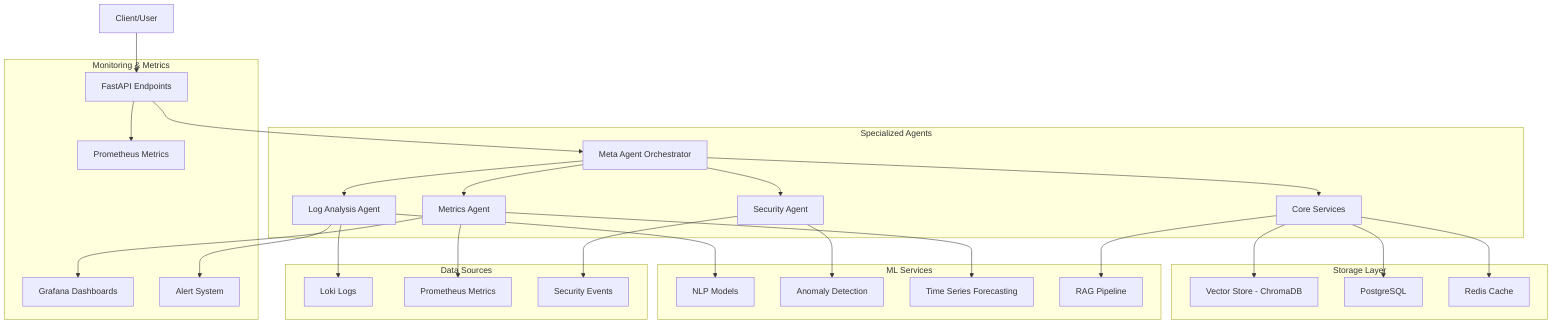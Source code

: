 graph TB
    User[Client/User] --> API[FastAPI Endpoints]
    API --> MetaAgent[Meta Agent Orchestrator]
    
    subgraph Agents[Specialized Agents]
        MetaAgent --> LogAgent[Log Analysis Agent]
        MetaAgent --> SecurityAgent[Security Agent]
        MetaAgent --> MetricsAgent[Metrics Agent]
        MetaAgent --> CoreAgent[Core Services]
    end
    
    subgraph DataSources[Data Sources]
        LogAgent --> Loki[Loki Logs]
        MetricsAgent --> Prometheus[Prometheus Metrics]
        SecurityAgent --> SecurityLogs[Security Events]
    end
    
    subgraph Storage[Storage Layer]
        CoreAgent --> ChromaDB[Vector Store - ChromaDB]
        CoreAgent --> PostgreSQL[PostgreSQL]
        CoreAgent --> Redis[Redis Cache]
    end
    
    subgraph MLServices[ML Services]
        LogAgent --> NLP[NLP Models]
        SecurityAgent --> AnomalyDetection[Anomaly Detection]
        MetricsAgent --> Forecasting[Time Series Forecasting]
        CoreAgent --> RAG[RAG Pipeline]
    end

    subgraph Monitoring[Monitoring & Metrics]
        API --> PrometheusMetrics[Prometheus Metrics]
        MetricsAgent --> Grafana[Grafana Dashboards]
        LogAgent --> Alerts[Alert System]
    end